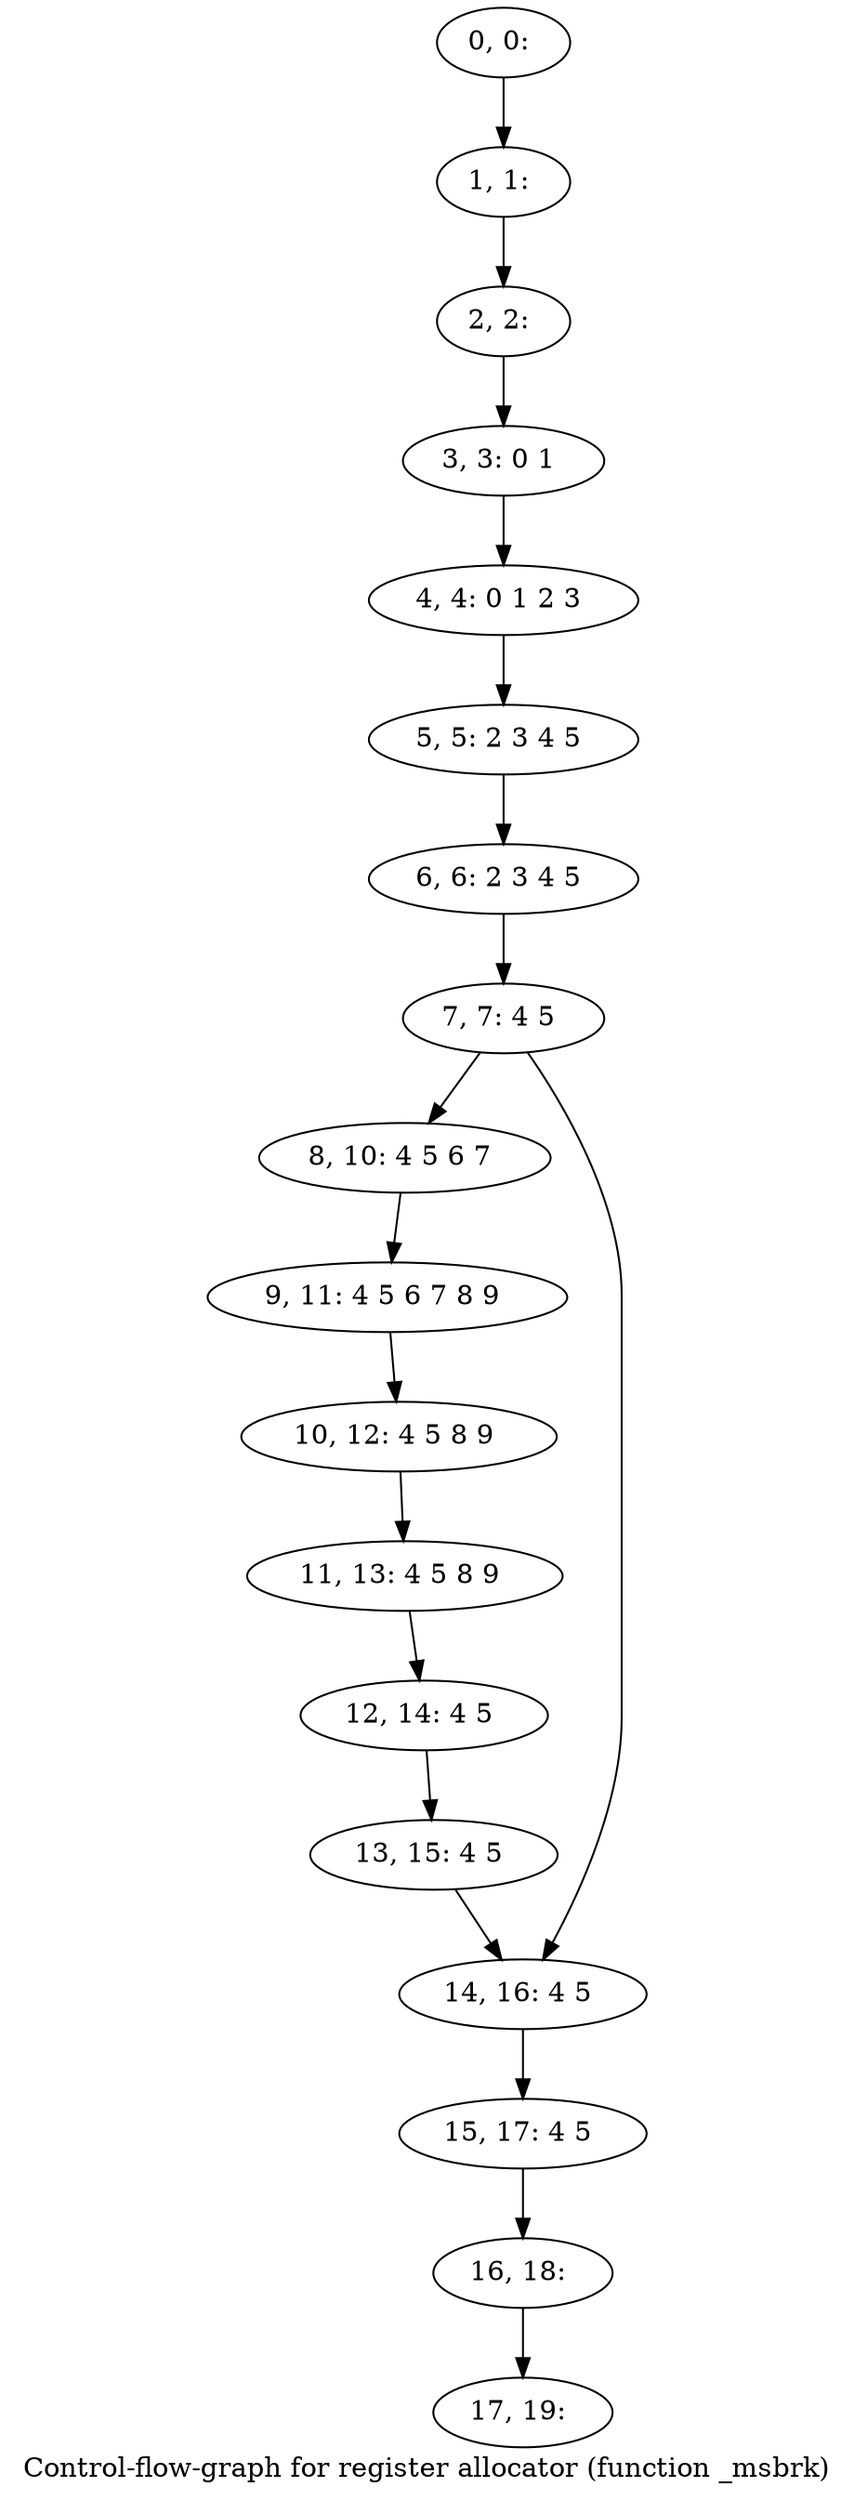 digraph G {
graph [label="Control-flow-graph for register allocator (function _msbrk)"]
0[label="0, 0: "];
1[label="1, 1: "];
2[label="2, 2: "];
3[label="3, 3: 0 1 "];
4[label="4, 4: 0 1 2 3 "];
5[label="5, 5: 2 3 4 5 "];
6[label="6, 6: 2 3 4 5 "];
7[label="7, 7: 4 5 "];
8[label="8, 10: 4 5 6 7 "];
9[label="9, 11: 4 5 6 7 8 9 "];
10[label="10, 12: 4 5 8 9 "];
11[label="11, 13: 4 5 8 9 "];
12[label="12, 14: 4 5 "];
13[label="13, 15: 4 5 "];
14[label="14, 16: 4 5 "];
15[label="15, 17: 4 5 "];
16[label="16, 18: "];
17[label="17, 19: "];
0->1 ;
1->2 ;
2->3 ;
3->4 ;
4->5 ;
5->6 ;
6->7 ;
7->8 ;
7->14 ;
8->9 ;
9->10 ;
10->11 ;
11->12 ;
12->13 ;
13->14 ;
14->15 ;
15->16 ;
16->17 ;
}
